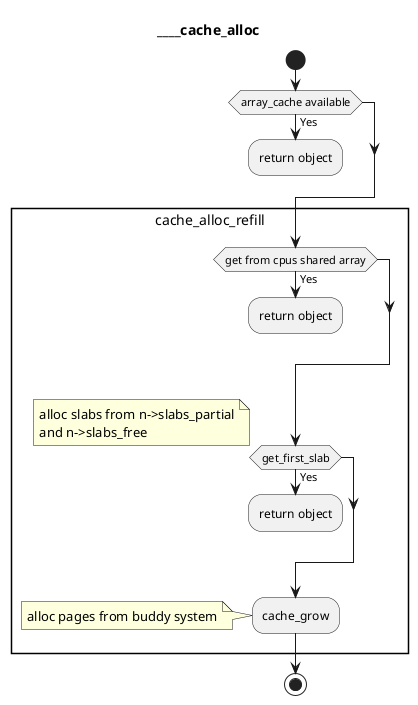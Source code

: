@startuml
title ____cache_alloc

start

if (array_cache available) then (Yes)
    :return object;
    detach
endif

rectangle cache_alloc_refill {
if (get from cpus shared array) then (Yes)
    :return object;
    detach
endif
if (get_first_slab) then (Yes)
    :return object;
    detach
endif
note right
alloc slabs from n->slabs_partial
and n->slabs_free
end note
:cache_grow;
note left
alloc pages from buddy system
end note
}

stop

@enduml